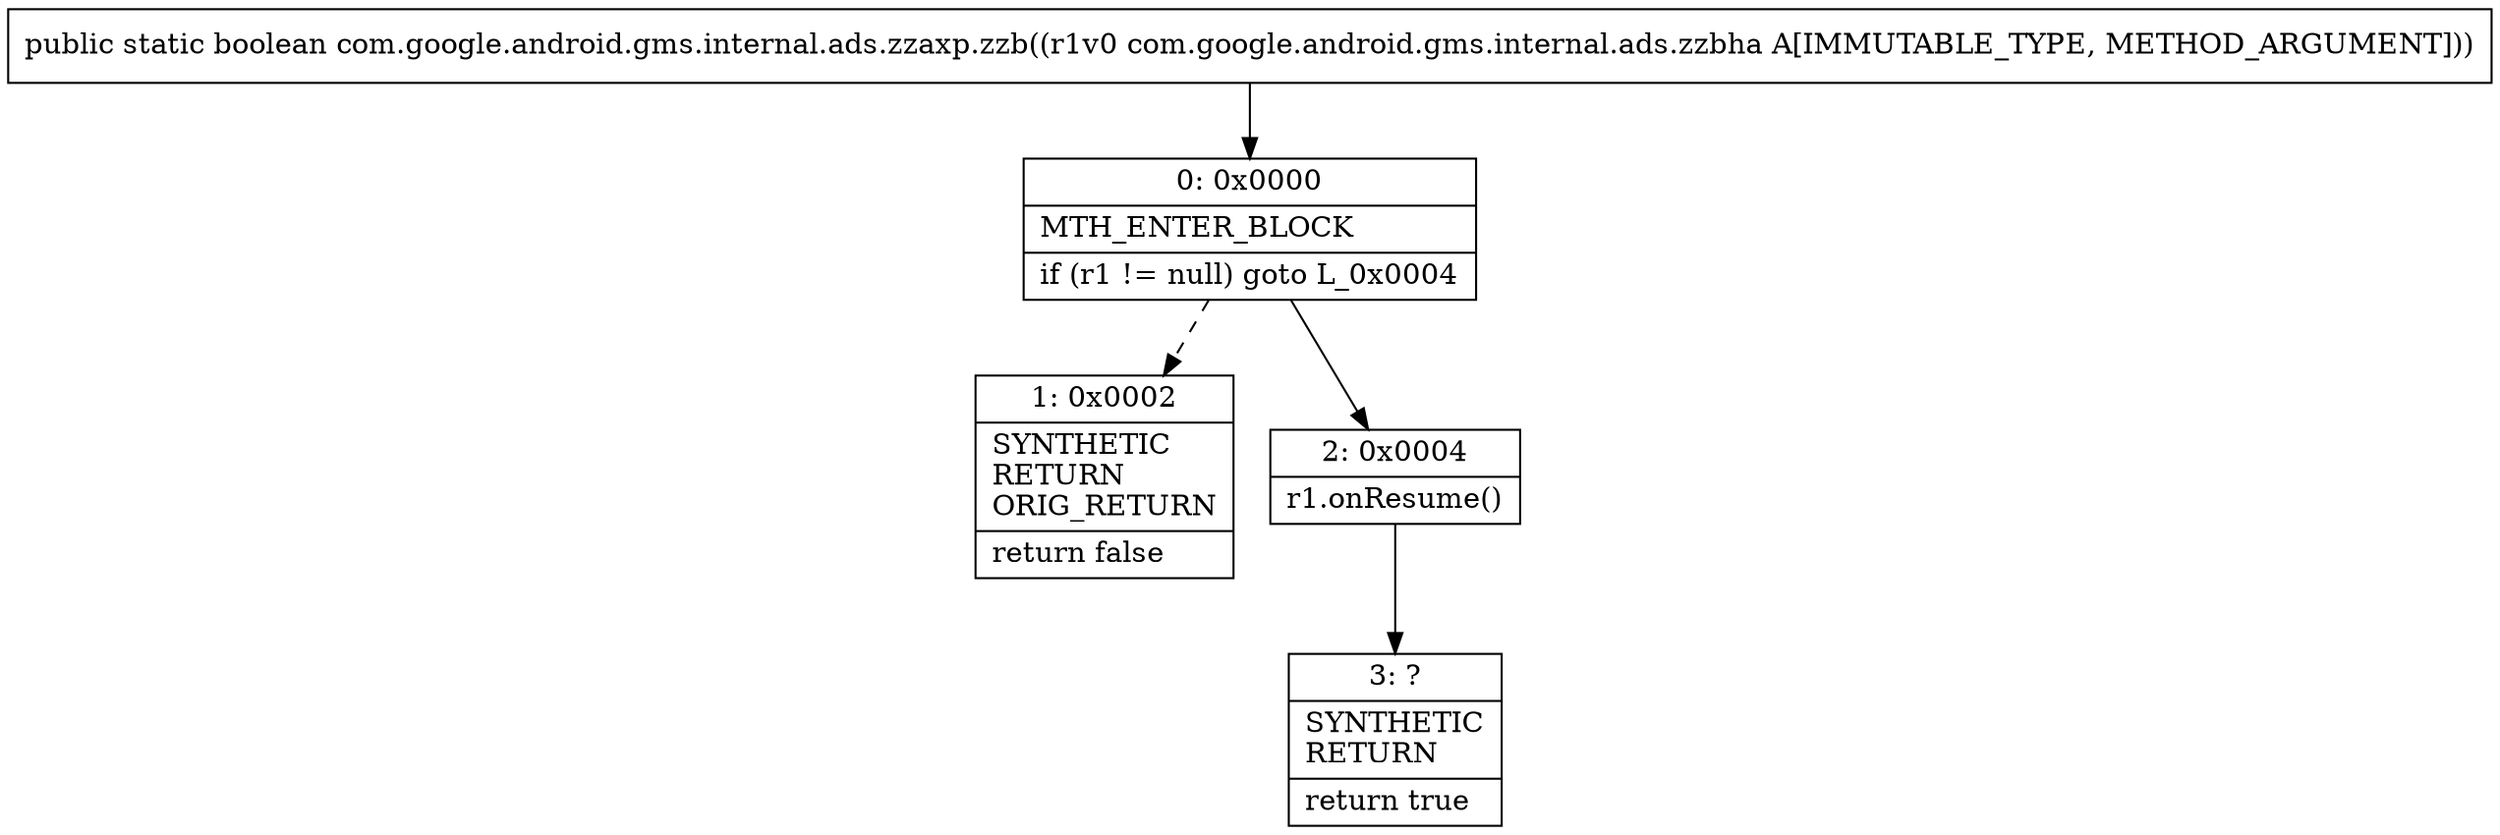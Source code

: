 digraph "CFG forcom.google.android.gms.internal.ads.zzaxp.zzb(Lcom\/google\/android\/gms\/internal\/ads\/zzbha;)Z" {
Node_0 [shape=record,label="{0\:\ 0x0000|MTH_ENTER_BLOCK\l|if (r1 != null) goto L_0x0004\l}"];
Node_1 [shape=record,label="{1\:\ 0x0002|SYNTHETIC\lRETURN\lORIG_RETURN\l|return false\l}"];
Node_2 [shape=record,label="{2\:\ 0x0004|r1.onResume()\l}"];
Node_3 [shape=record,label="{3\:\ ?|SYNTHETIC\lRETURN\l|return true\l}"];
MethodNode[shape=record,label="{public static boolean com.google.android.gms.internal.ads.zzaxp.zzb((r1v0 com.google.android.gms.internal.ads.zzbha A[IMMUTABLE_TYPE, METHOD_ARGUMENT])) }"];
MethodNode -> Node_0;
Node_0 -> Node_1[style=dashed];
Node_0 -> Node_2;
Node_2 -> Node_3;
}

